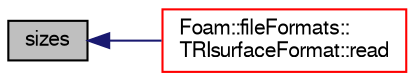 digraph "sizes"
{
  bgcolor="transparent";
  edge [fontname="FreeSans",fontsize="10",labelfontname="FreeSans",labelfontsize="10"];
  node [fontname="FreeSans",fontsize="10",shape=record];
  rankdir="LR";
  Node118 [label="sizes",height=0.2,width=0.4,color="black", fillcolor="grey75", style="filled", fontcolor="black"];
  Node118 -> Node119 [dir="back",color="midnightblue",fontsize="10",style="solid",fontname="FreeSans"];
  Node119 [label="Foam::fileFormats::\lTRIsurfaceFormat::read",height=0.2,width=0.4,color="red",URL="$a29658.html#a464ebd67acbdff0014d4dae69e3ec4be",tooltip="Read from file. "];
}
